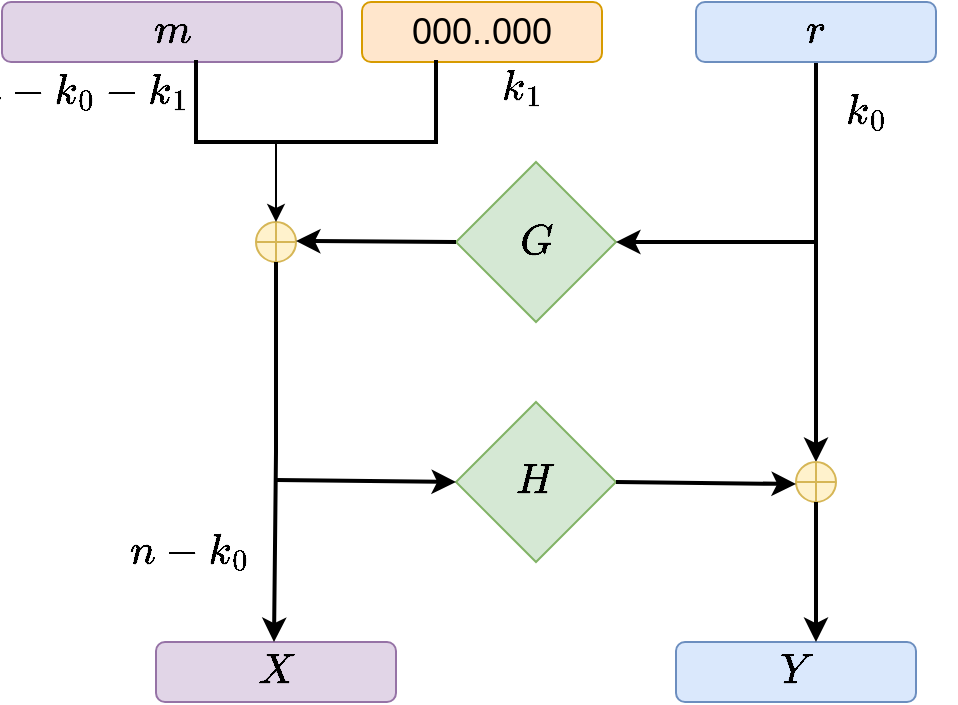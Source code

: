<mxfile version="28.1.1">
  <diagram name="Page-1" id="3ycK_r2oNpsGJjltLsL_">
    <mxGraphModel dx="1426" dy="874" grid="1" gridSize="10" guides="1" tooltips="1" connect="1" arrows="1" fold="1" page="1" pageScale="1" pageWidth="827" pageHeight="1169" math="1" shadow="0">
      <root>
        <mxCell id="0" />
        <mxCell id="1" parent="0" />
        <mxCell id="BXDDLQ83dzlflyOV_idQ-2" value="&lt;font style=&quot;font-size: 18px;&quot;&gt;$$m$$&lt;/font&gt;" style="rounded=1;whiteSpace=wrap;html=1;fillColor=#e1d5e7;strokeColor=#9673a6;" vertex="1" parent="1">
          <mxGeometry x="133" y="600" width="170" height="30" as="geometry" />
        </mxCell>
        <mxCell id="BXDDLQ83dzlflyOV_idQ-3" value="&lt;font style=&quot;font-size: 18px;&quot;&gt;000..000&lt;/font&gt;" style="rounded=1;whiteSpace=wrap;html=1;fillColor=#ffe6cc;strokeColor=#d79b00;" vertex="1" parent="1">
          <mxGeometry x="313" y="600" width="120" height="30" as="geometry" />
        </mxCell>
        <mxCell id="BXDDLQ83dzlflyOV_idQ-11" style="edgeStyle=orthogonalEdgeStyle;rounded=0;orthogonalLoop=1;jettySize=auto;html=1;exitX=0.5;exitY=1;exitDx=0;exitDy=0;strokeWidth=2;" edge="1" parent="1" source="BXDDLQ83dzlflyOV_idQ-4" target="BXDDLQ83dzlflyOV_idQ-12">
          <mxGeometry relative="1" as="geometry">
            <mxPoint x="540" y="840" as="targetPoint" />
          </mxGeometry>
        </mxCell>
        <mxCell id="BXDDLQ83dzlflyOV_idQ-4" value="&lt;font style=&quot;font-size: 18px;&quot;&gt;&lt;b&gt;$$r$$&lt;/b&gt;&lt;/font&gt;" style="rounded=1;whiteSpace=wrap;html=1;fillColor=#dae8fc;strokeColor=#6c8ebf;" vertex="1" parent="1">
          <mxGeometry x="480" y="600" width="120" height="30" as="geometry" />
        </mxCell>
        <mxCell id="BXDDLQ83dzlflyOV_idQ-7" value="&lt;b&gt;&lt;font style=&quot;font-size: 18px;&quot;&gt;$$G$$&lt;/font&gt;&lt;/b&gt;" style="rhombus;whiteSpace=wrap;html=1;fillColor=#d5e8d4;strokeColor=#82b366;" vertex="1" parent="1">
          <mxGeometry x="360" y="680" width="80" height="80" as="geometry" />
        </mxCell>
        <mxCell id="BXDDLQ83dzlflyOV_idQ-8" value="&lt;font style=&quot;font-size: 18px;&quot;&gt;$$H$$&lt;/font&gt;" style="rhombus;whiteSpace=wrap;html=1;fillColor=#d5e8d4;strokeColor=#82b366;" vertex="1" parent="1">
          <mxGeometry x="360" y="800" width="80" height="80" as="geometry" />
        </mxCell>
        <mxCell id="BXDDLQ83dzlflyOV_idQ-9" value="&lt;font style=&quot;font-size: 18px;&quot;&gt;&lt;b&gt;$$X$$&lt;/b&gt;&lt;/font&gt;" style="rounded=1;whiteSpace=wrap;html=1;fillColor=#e1d5e7;strokeColor=#9673a6;" vertex="1" parent="1">
          <mxGeometry x="210" y="920" width="120" height="30" as="geometry" />
        </mxCell>
        <mxCell id="BXDDLQ83dzlflyOV_idQ-10" value="&lt;b&gt;&lt;font style=&quot;font-size: 18px;&quot;&gt;$$Y$$&lt;/font&gt;&lt;/b&gt;" style="rounded=1;whiteSpace=wrap;html=1;fillColor=#dae8fc;strokeColor=#6c8ebf;" vertex="1" parent="1">
          <mxGeometry x="470" y="920" width="120" height="30" as="geometry" />
        </mxCell>
        <mxCell id="BXDDLQ83dzlflyOV_idQ-12" value="" style="shape=orEllipse;perimeter=ellipsePerimeter;whiteSpace=wrap;html=1;backgroundOutline=1;fillColor=#fff2cc;strokeColor=#d6b656;" vertex="1" parent="1">
          <mxGeometry x="530" y="830" width="20" height="20" as="geometry" />
        </mxCell>
        <mxCell id="BXDDLQ83dzlflyOV_idQ-14" style="edgeStyle=orthogonalEdgeStyle;rounded=0;orthogonalLoop=1;jettySize=auto;html=1;strokeWidth=2;" edge="1" parent="1" source="BXDDLQ83dzlflyOV_idQ-12">
          <mxGeometry relative="1" as="geometry">
            <mxPoint x="540" y="920" as="targetPoint" />
          </mxGeometry>
        </mxCell>
        <mxCell id="BXDDLQ83dzlflyOV_idQ-15" value="" style="shape=orEllipse;perimeter=ellipsePerimeter;whiteSpace=wrap;html=1;backgroundOutline=1;fillColor=#fff2cc;strokeColor=#d6b656;" vertex="1" parent="1">
          <mxGeometry x="260" y="710" width="20" height="20" as="geometry" />
        </mxCell>
        <mxCell id="BXDDLQ83dzlflyOV_idQ-16" value="" style="endArrow=classic;html=1;rounded=0;entryX=0.5;entryY=0;entryDx=0;entryDy=0;" edge="1" parent="1" target="BXDDLQ83dzlflyOV_idQ-15">
          <mxGeometry width="50" height="50" relative="1" as="geometry">
            <mxPoint x="270" y="670" as="sourcePoint" />
            <mxPoint x="270" y="700" as="targetPoint" />
          </mxGeometry>
        </mxCell>
        <mxCell id="BXDDLQ83dzlflyOV_idQ-17" style="edgeStyle=orthogonalEdgeStyle;rounded=0;orthogonalLoop=1;jettySize=auto;html=1;strokeWidth=2;" edge="1" parent="1" source="BXDDLQ83dzlflyOV_idQ-15">
          <mxGeometry relative="1" as="geometry">
            <mxPoint x="269" y="920" as="targetPoint" />
          </mxGeometry>
        </mxCell>
        <mxCell id="BXDDLQ83dzlflyOV_idQ-18" value="&lt;font style=&quot;font-size: 18px;&quot;&gt;&lt;b&gt;$$n-k_0-k_1$$&lt;/b&gt;&lt;/font&gt;" style="text;html=1;align=center;verticalAlign=middle;whiteSpace=wrap;rounded=0;" vertex="1" parent="1">
          <mxGeometry x="143" y="630" width="60" height="30" as="geometry" />
        </mxCell>
        <mxCell id="BXDDLQ83dzlflyOV_idQ-19" value="&lt;font style=&quot;font-size: 18px;&quot;&gt;$$k_1$$&lt;/font&gt;" style="text;html=1;align=center;verticalAlign=middle;resizable=0;points=[];autosize=1;strokeColor=none;fillColor=none;" vertex="1" parent="1">
          <mxGeometry x="348" y="623" width="90" height="40" as="geometry" />
        </mxCell>
        <mxCell id="BXDDLQ83dzlflyOV_idQ-20" value="&lt;font style=&quot;font-size: 18px;&quot;&gt;$$k_0$$&lt;/font&gt;" style="text;html=1;align=center;verticalAlign=middle;resizable=0;points=[];autosize=1;strokeColor=none;fillColor=none;" vertex="1" parent="1">
          <mxGeometry x="520" y="635" width="90" height="40" as="geometry" />
        </mxCell>
        <mxCell id="BXDDLQ83dzlflyOV_idQ-22" value="" style="endArrow=classic;html=1;rounded=0;entryX=1;entryY=0.5;entryDx=0;entryDy=0;strokeWidth=2;" edge="1" parent="1" target="BXDDLQ83dzlflyOV_idQ-7">
          <mxGeometry width="50" height="50" relative="1" as="geometry">
            <mxPoint x="540" y="720" as="sourcePoint" />
            <mxPoint x="770" y="530" as="targetPoint" />
          </mxGeometry>
        </mxCell>
        <mxCell id="BXDDLQ83dzlflyOV_idQ-23" value="" style="endArrow=classic;html=1;rounded=0;entryX=1;entryY=0.5;entryDx=0;entryDy=0;strokeWidth=2;" edge="1" parent="1">
          <mxGeometry width="50" height="50" relative="1" as="geometry">
            <mxPoint x="360" y="720" as="sourcePoint" />
            <mxPoint x="280" y="719.5" as="targetPoint" />
          </mxGeometry>
        </mxCell>
        <mxCell id="BXDDLQ83dzlflyOV_idQ-24" value="" style="endArrow=classic;html=1;rounded=0;strokeWidth=2;" edge="1" parent="1">
          <mxGeometry width="50" height="50" relative="1" as="geometry">
            <mxPoint x="270" y="839" as="sourcePoint" />
            <mxPoint x="360" y="840" as="targetPoint" />
          </mxGeometry>
        </mxCell>
        <mxCell id="BXDDLQ83dzlflyOV_idQ-25" value="" style="endArrow=classic;html=1;rounded=0;strokeWidth=2;" edge="1" parent="1">
          <mxGeometry width="50" height="50" relative="1" as="geometry">
            <mxPoint x="440" y="840" as="sourcePoint" />
            <mxPoint x="530" y="841" as="targetPoint" />
          </mxGeometry>
        </mxCell>
        <mxCell id="BXDDLQ83dzlflyOV_idQ-28" value="&lt;span style=&quot;color: rgb(0, 0, 0); font-family: Helvetica; font-size: 18px; font-style: normal; font-variant-ligatures: normal; font-variant-caps: normal; font-weight: 400; letter-spacing: normal; orphans: 2; text-align: center; text-indent: 0px; text-transform: none; widows: 2; word-spacing: 0px; -webkit-text-stroke-width: 0px; white-space: normal; background-color: rgb(236, 236, 236); text-decoration-thickness: initial; text-decoration-style: initial; text-decoration-color: initial; float: none; display: inline !important;&quot;&gt;$$n-k_0$$&lt;/span&gt;" style="text;whiteSpace=wrap;html=1;" vertex="1" parent="1">
          <mxGeometry x="195" y="840" width="150" height="50" as="geometry" />
        </mxCell>
        <mxCell id="BXDDLQ83dzlflyOV_idQ-29" value="" style="shape=partialRectangle;whiteSpace=wrap;html=1;bottom=1;right=1;left=1;top=0;fillColor=none;routingCenterX=-0.5;strokeWidth=2;" vertex="1" parent="1">
          <mxGeometry x="230" y="630" width="120" height="40" as="geometry" />
        </mxCell>
      </root>
    </mxGraphModel>
  </diagram>
</mxfile>
